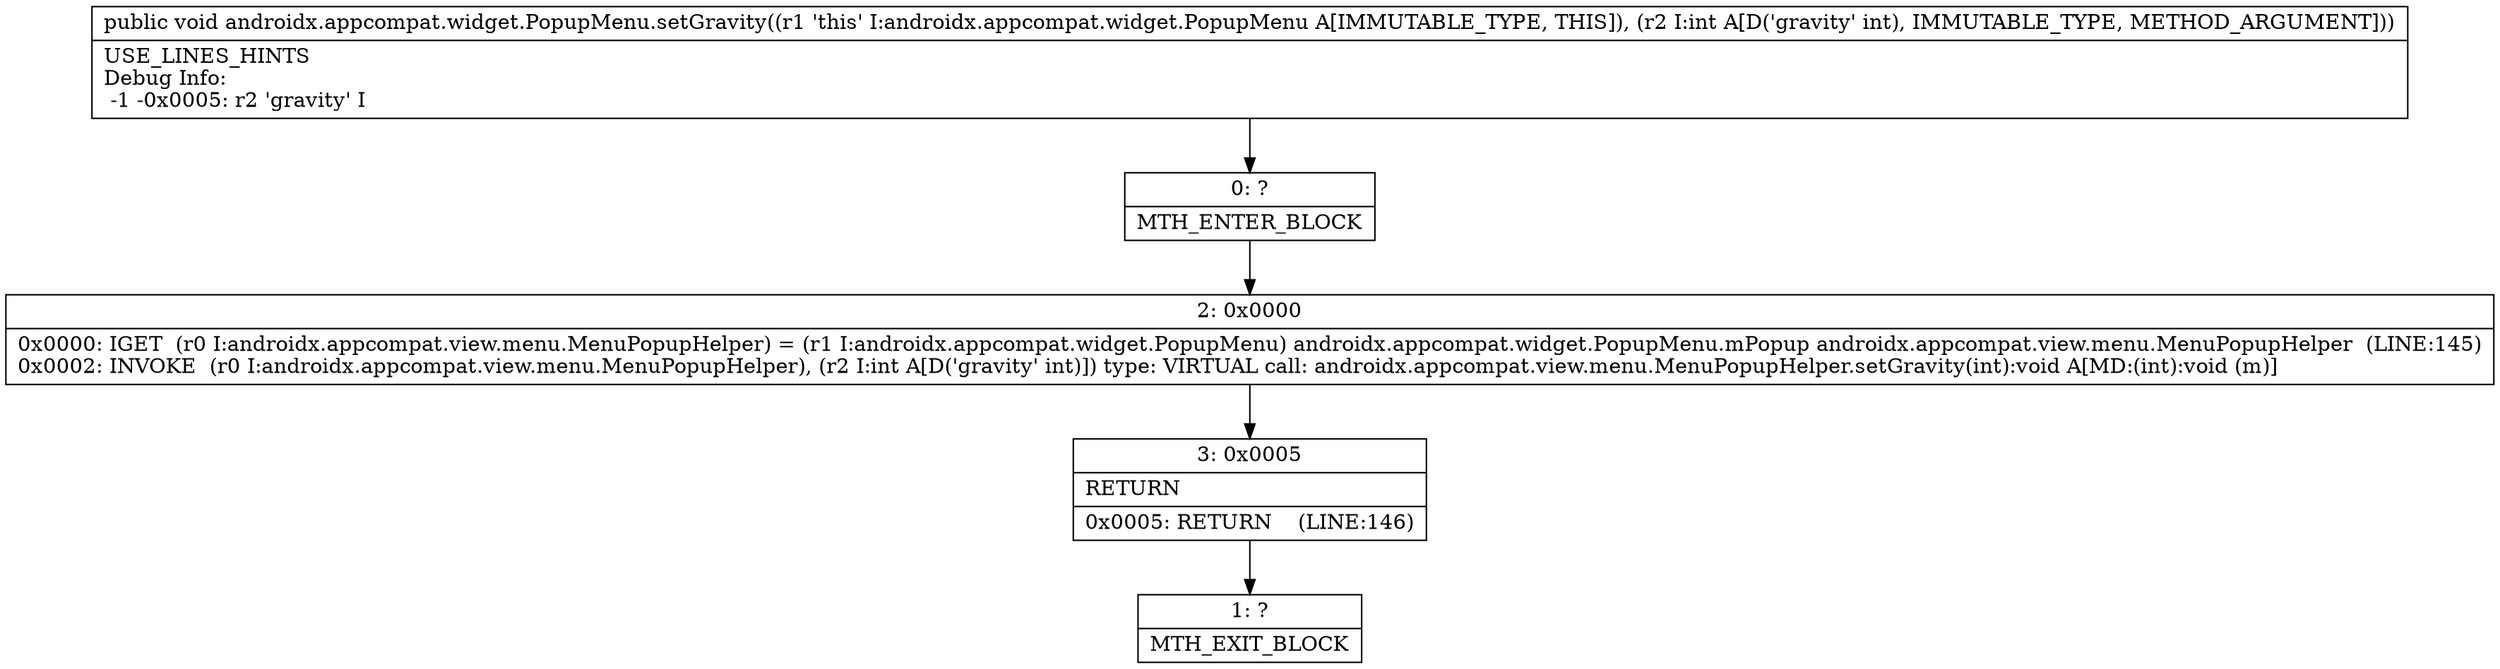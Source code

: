 digraph "CFG forandroidx.appcompat.widget.PopupMenu.setGravity(I)V" {
Node_0 [shape=record,label="{0\:\ ?|MTH_ENTER_BLOCK\l}"];
Node_2 [shape=record,label="{2\:\ 0x0000|0x0000: IGET  (r0 I:androidx.appcompat.view.menu.MenuPopupHelper) = (r1 I:androidx.appcompat.widget.PopupMenu) androidx.appcompat.widget.PopupMenu.mPopup androidx.appcompat.view.menu.MenuPopupHelper  (LINE:145)\l0x0002: INVOKE  (r0 I:androidx.appcompat.view.menu.MenuPopupHelper), (r2 I:int A[D('gravity' int)]) type: VIRTUAL call: androidx.appcompat.view.menu.MenuPopupHelper.setGravity(int):void A[MD:(int):void (m)]\l}"];
Node_3 [shape=record,label="{3\:\ 0x0005|RETURN\l|0x0005: RETURN    (LINE:146)\l}"];
Node_1 [shape=record,label="{1\:\ ?|MTH_EXIT_BLOCK\l}"];
MethodNode[shape=record,label="{public void androidx.appcompat.widget.PopupMenu.setGravity((r1 'this' I:androidx.appcompat.widget.PopupMenu A[IMMUTABLE_TYPE, THIS]), (r2 I:int A[D('gravity' int), IMMUTABLE_TYPE, METHOD_ARGUMENT]))  | USE_LINES_HINTS\lDebug Info:\l  \-1 \-0x0005: r2 'gravity' I\l}"];
MethodNode -> Node_0;Node_0 -> Node_2;
Node_2 -> Node_3;
Node_3 -> Node_1;
}

